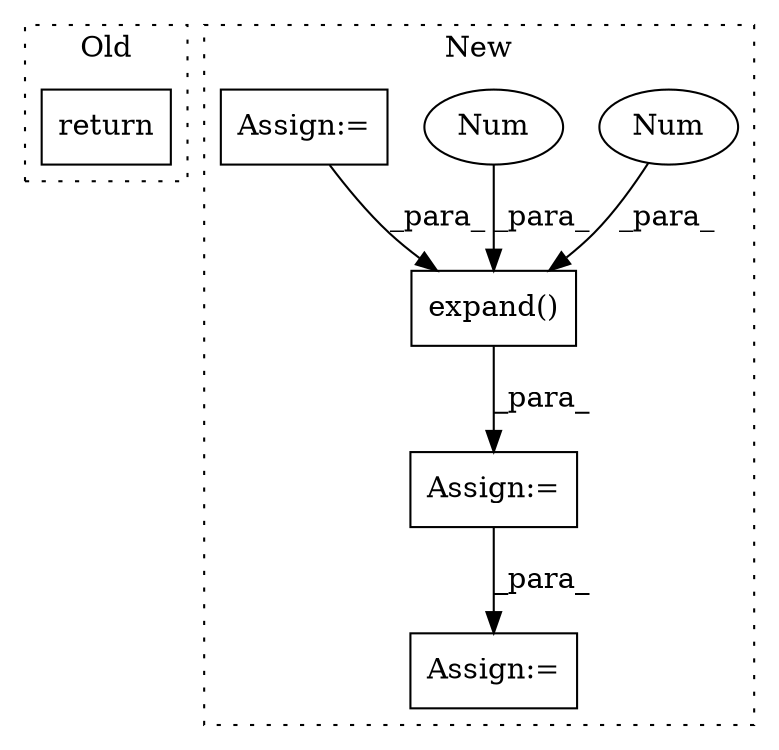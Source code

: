 digraph G {
subgraph cluster0 {
1 [label="return" a="93" s="61740" l="7" shape="box"];
label = "Old";
style="dotted";
}
subgraph cluster1 {
2 [label="expand()" a="75" s="54110,54140" l="20,1" shape="box"];
3 [label="Num" a="76" s="54136" l="1" shape="ellipse"];
4 [label="Num" a="76" s="54139" l="1" shape="ellipse"];
5 [label="Assign:=" a="68" s="54183" l="3" shape="box"];
6 [label="Assign:=" a="68" s="54107" l="3" shape="box"];
7 [label="Assign:=" a="68" s="54072" l="3" shape="box"];
label = "New";
style="dotted";
}
2 -> 6 [label="_para_"];
3 -> 2 [label="_para_"];
4 -> 2 [label="_para_"];
6 -> 5 [label="_para_"];
7 -> 2 [label="_para_"];
}
